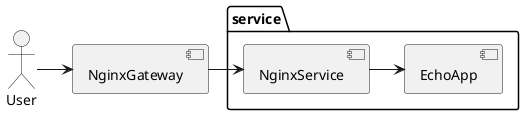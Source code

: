 @startuml
actor User
component NginxGateway

package "service" {
component NginxService
component EchoApp
}

User -> NginxGateway
NginxGateway -> NginxService
NginxService -> EchoApp
@enduml
